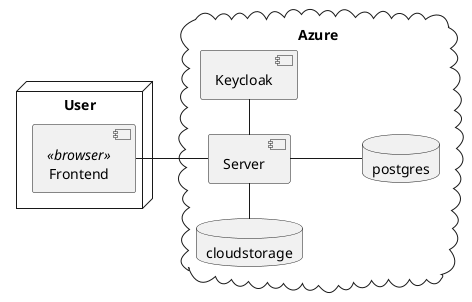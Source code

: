 @startuml

left to right direction

node User {
        [Frontend] <<browser>>
}

cloud Azure {
    database cloudstorage
    database postgres
    [Frontend]--[Server]
    [Keycloak]-l-[Server]
    [Server]-l-cloudstorage
    [Server]--postgres
}

@enduml